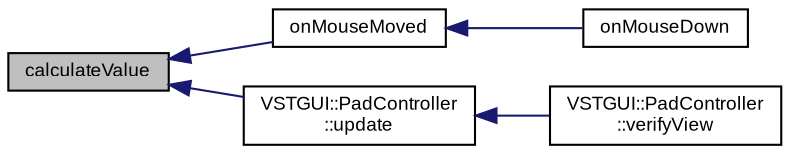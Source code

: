 digraph "calculateValue"
{
  bgcolor="transparent";
  edge [fontname="Arial",fontsize="9",labelfontname="Arial",labelfontsize="9"];
  node [fontname="Arial",fontsize="9",shape=record];
  rankdir="LR";
  Node1 [label="calculateValue",height=0.2,width=0.4,color="black", fillcolor="grey75", style="filled" fontcolor="black"];
  Node1 -> Node2 [dir="back",color="midnightblue",fontsize="9",style="solid",fontname="Arial"];
  Node2 [label="onMouseMoved",height=0.2,width=0.4,color="black",URL="$class_v_s_t_g_u_i_1_1_c_x_y_pad.html#ac8855959285a9555faaa8b0313e07027",tooltip="called when a mouse move event occurs "];
  Node2 -> Node3 [dir="back",color="midnightblue",fontsize="9",style="solid",fontname="Arial"];
  Node3 [label="onMouseDown",height=0.2,width=0.4,color="black",URL="$class_v_s_t_g_u_i_1_1_c_x_y_pad.html#af5e4151d575380ad56bf87893631f03d",tooltip="called when a mouse down event occurs "];
  Node1 -> Node4 [dir="back",color="midnightblue",fontsize="9",style="solid",fontname="Arial"];
  Node4 [label="VSTGUI::PadController\l::update",height=0.2,width=0.4,color="black",URL="$class_v_s_t_g_u_i_1_1_pad_controller.html#a49e252c10ebabc6f1c707fa20c9099ff"];
  Node4 -> Node5 [dir="back",color="midnightblue",fontsize="9",style="solid",fontname="Arial"];
  Node5 [label="VSTGUI::PadController\l::verifyView",height=0.2,width=0.4,color="black",URL="$class_v_s_t_g_u_i_1_1_pad_controller.html#a0a12d9bd75a7a62d1c5fdb0ab5ee4a40"];
}
